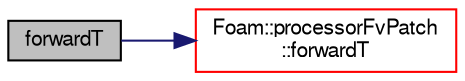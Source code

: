 digraph "forwardT"
{
  bgcolor="transparent";
  edge [fontname="FreeSans",fontsize="10",labelfontname="FreeSans",labelfontsize="10"];
  node [fontname="FreeSans",fontsize="10",shape=record];
  rankdir="LR";
  Node743 [label="forwardT",height=0.2,width=0.4,color="black", fillcolor="grey75", style="filled", fontcolor="black"];
  Node743 -> Node744 [color="midnightblue",fontsize="10",style="solid",fontname="FreeSans"];
  Node744 [label="Foam::processorFvPatch\l::forwardT",height=0.2,width=0.4,color="red",URL="$a22826.html#ae135c648b81be5732b7634127e41608d",tooltip="Return face transformation tensor. "];
}
